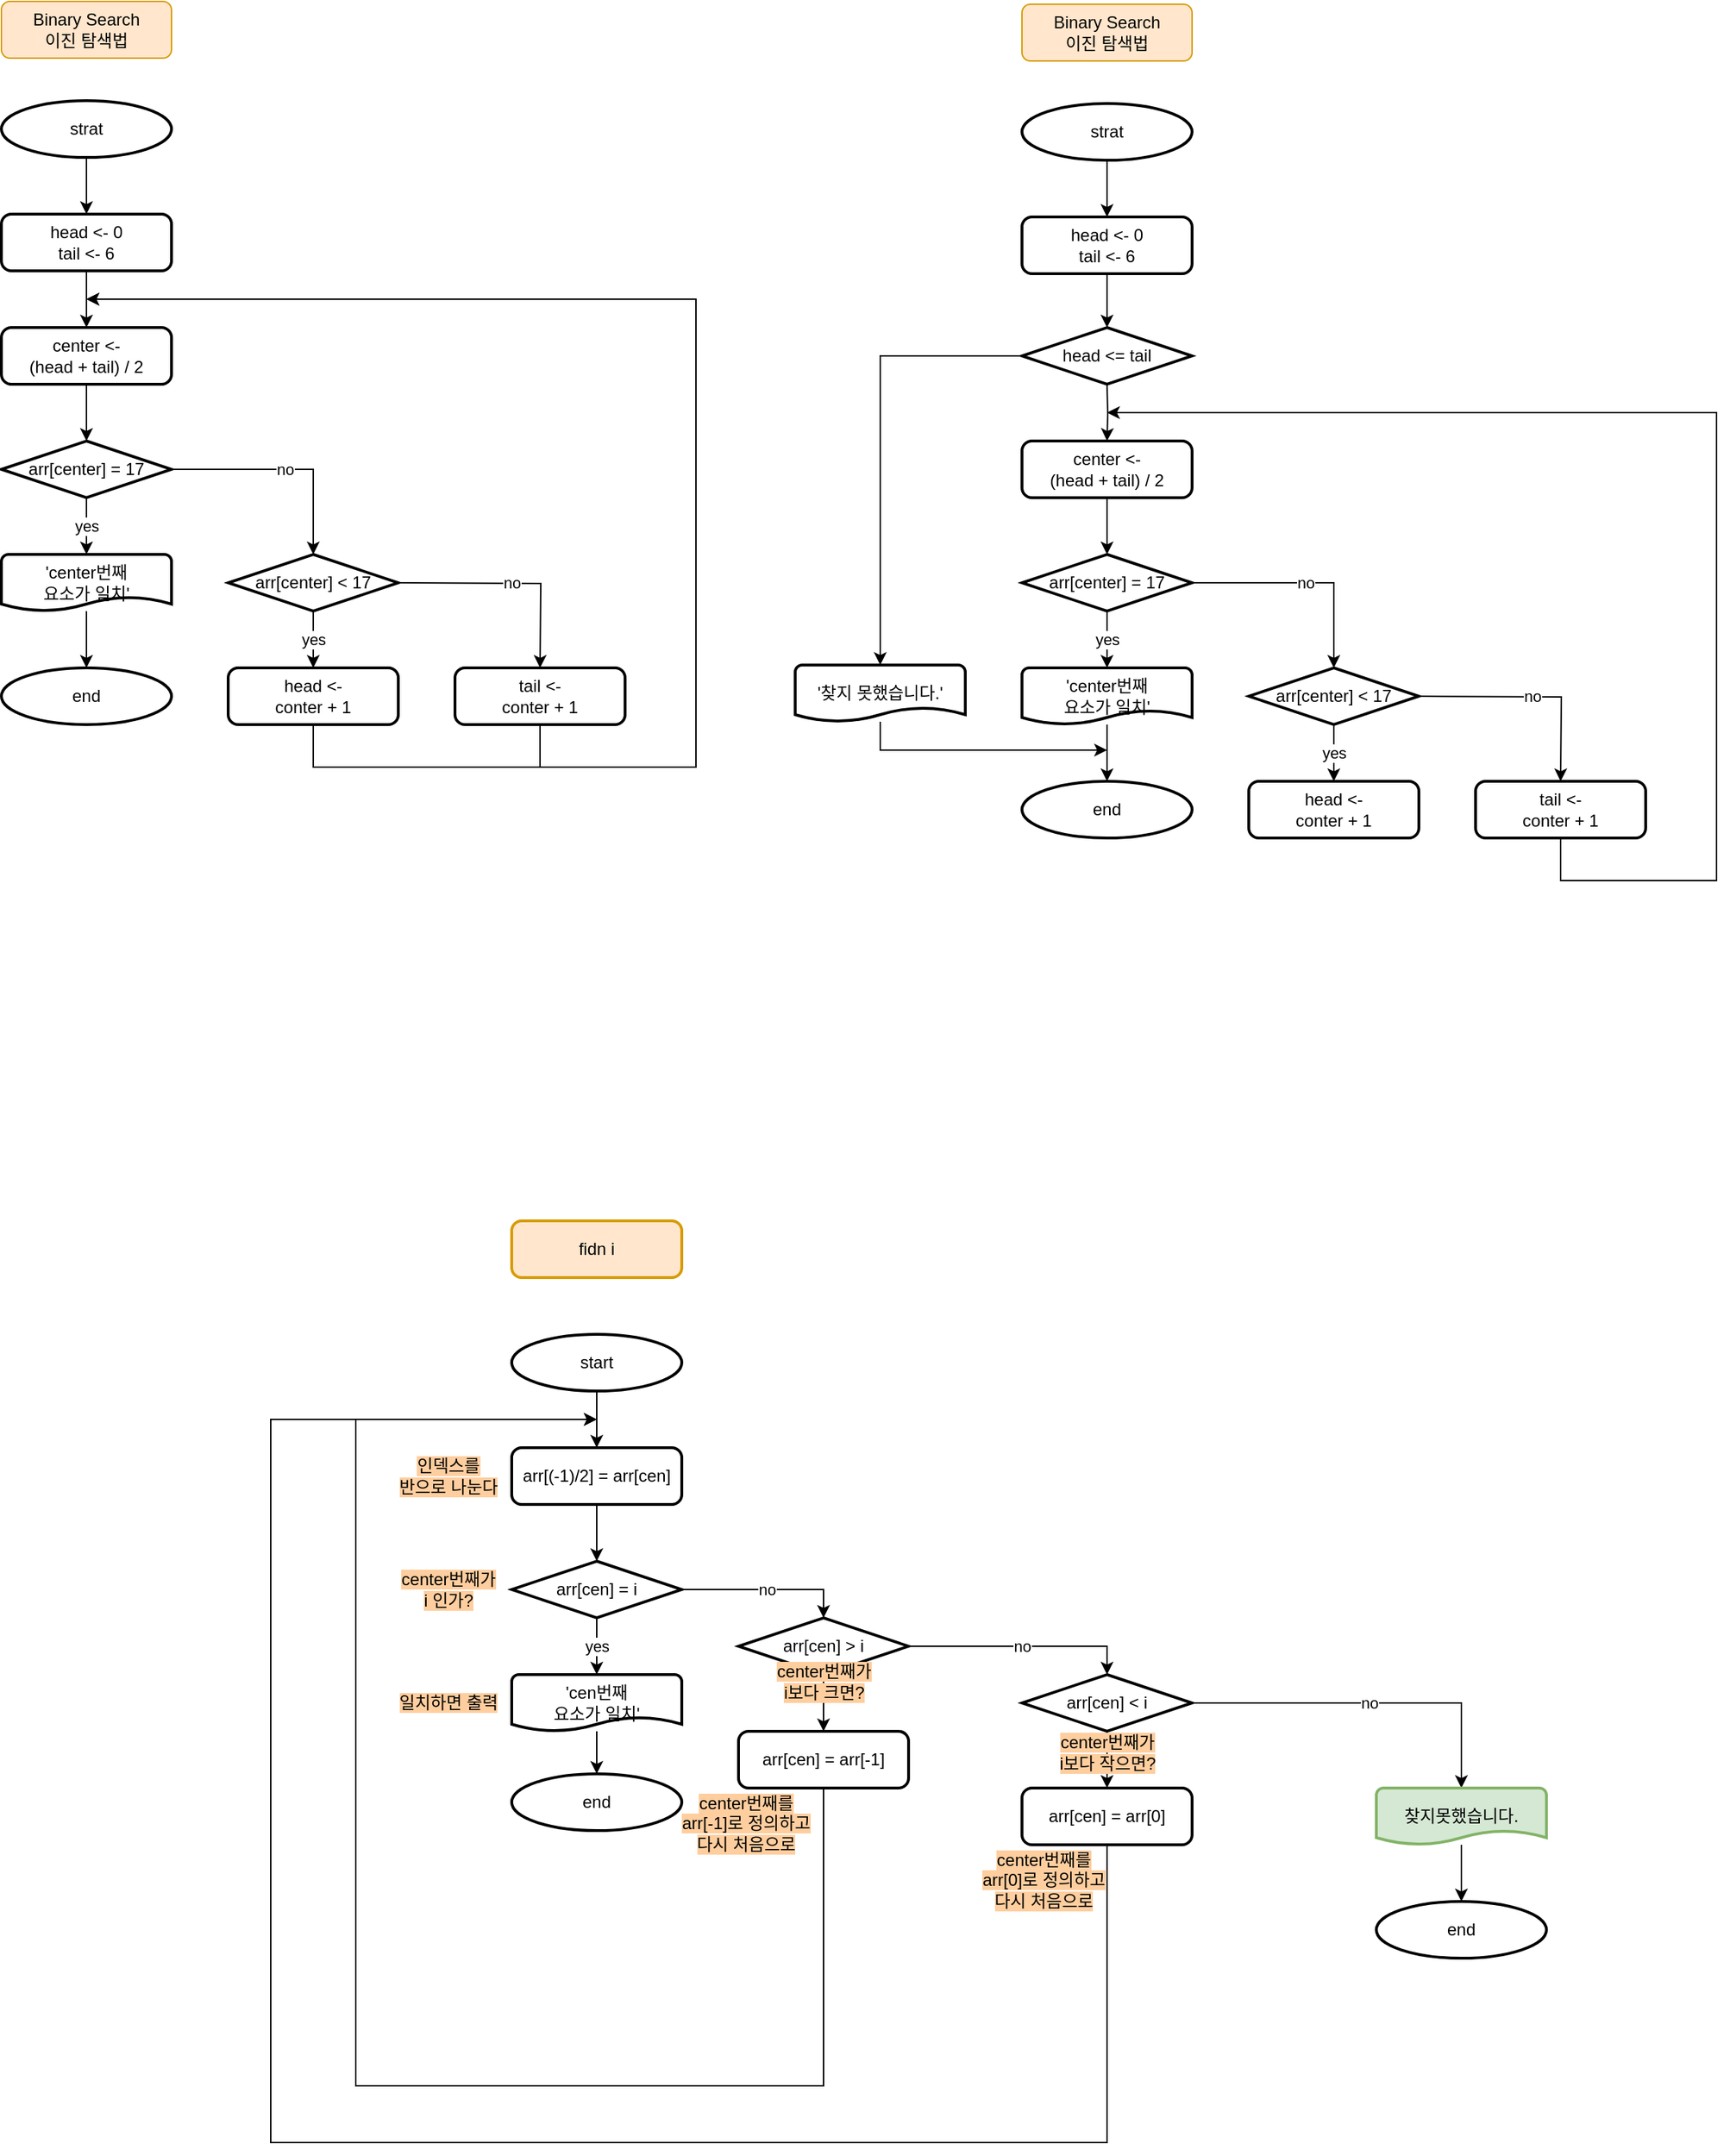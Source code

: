 <mxfile version="16.5.1" type="device"><diagram id="zjb-j-Lszzqp5ShaYzPg" name="페이지-1"><mxGraphModel dx="1273" dy="811" grid="1" gridSize="10" guides="1" tooltips="1" connect="1" arrows="1" fold="1" page="1" pageScale="1" pageWidth="2339" pageHeight="3300" math="0" shadow="0"><root><mxCell id="0"/><mxCell id="1" parent="0"/><mxCell id="QwRYAZOp8x4Vnk97pRgA-1" value="" style="edgeStyle=orthogonalEdgeStyle;rounded=0;orthogonalLoop=1;jettySize=auto;html=1;" parent="1" source="QwRYAZOp8x4Vnk97pRgA-2" target="QwRYAZOp8x4Vnk97pRgA-5" edge="1"><mxGeometry relative="1" as="geometry"/></mxCell><mxCell id="QwRYAZOp8x4Vnk97pRgA-2" value="strat" style="strokeWidth=2;html=1;shape=mxgraph.flowchart.start_1;whiteSpace=wrap;" parent="1" vertex="1"><mxGeometry x="40" y="80" width="120" height="40" as="geometry"/></mxCell><mxCell id="QwRYAZOp8x4Vnk97pRgA-3" value="end" style="strokeWidth=2;html=1;shape=mxgraph.flowchart.start_1;whiteSpace=wrap;" parent="1" vertex="1"><mxGeometry x="40" y="480" width="120" height="40" as="geometry"/></mxCell><mxCell id="QwRYAZOp8x4Vnk97pRgA-4" value="" style="edgeStyle=orthogonalEdgeStyle;rounded=0;orthogonalLoop=1;jettySize=auto;html=1;" parent="1" source="QwRYAZOp8x4Vnk97pRgA-5" target="QwRYAZOp8x4Vnk97pRgA-7" edge="1"><mxGeometry relative="1" as="geometry"/></mxCell><mxCell id="QwRYAZOp8x4Vnk97pRgA-5" value="head &amp;lt;- 0&lt;br&gt;tail &amp;lt;- 6" style="rounded=1;whiteSpace=wrap;html=1;absoluteArcSize=1;arcSize=14;strokeWidth=2;" parent="1" vertex="1"><mxGeometry x="40" y="160" width="120" height="40" as="geometry"/></mxCell><mxCell id="QwRYAZOp8x4Vnk97pRgA-15" value="" style="edgeStyle=orthogonalEdgeStyle;rounded=0;orthogonalLoop=1;jettySize=auto;html=1;" parent="1" source="QwRYAZOp8x4Vnk97pRgA-7" target="QwRYAZOp8x4Vnk97pRgA-14" edge="1"><mxGeometry relative="1" as="geometry"/></mxCell><mxCell id="QwRYAZOp8x4Vnk97pRgA-7" value="center &amp;lt;-&lt;br&gt;(head + tail) / 2" style="rounded=1;whiteSpace=wrap;html=1;absoluteArcSize=1;arcSize=14;strokeWidth=2;" parent="1" vertex="1"><mxGeometry x="40" y="240" width="120" height="40" as="geometry"/></mxCell><mxCell id="QwRYAZOp8x4Vnk97pRgA-16" value="" style="edgeStyle=orthogonalEdgeStyle;rounded=0;orthogonalLoop=1;jettySize=auto;html=1;" parent="1" source="QwRYAZOp8x4Vnk97pRgA-9" target="QwRYAZOp8x4Vnk97pRgA-3" edge="1"><mxGeometry relative="1" as="geometry"/></mxCell><mxCell id="QwRYAZOp8x4Vnk97pRgA-9" value="'center번째&lt;br&gt;요소가 일치'&lt;span style=&quot;color: rgba(0 , 0 , 0 , 0) ; font-family: monospace ; font-size: 0px&quot;&gt;%3CmxGraphModel%3E%3Croot%3E%3CmxCell%20id%3D%220%22%2F%3E%3CmxCell%20id%3D%221%22%20parent%3D%220%22%2F%3E%3CmxCell%20id%3D%222%22%20value%3D%22a%20%26amp%3Bgt%3B%20b%22%20style%3D%22strokeWidth%3D2%3Bhtml%3D1%3Bshape%3Dmxgraph.flowchart.decision%3BwhiteSpace%3Dwrap%3B%22%20vertex%3D%221%22%20parent%3D%221%22%3E%3CmxGeometry%20x%3D%22340%22%20y%3D%22810%22%20width%3D%22120%22%20height%3D%2240%22%20as%3D%22geometry%22%2F%3E%3C%2FmxCell%3E%3C%2Froot%3E%3C%2FmxGraphModel%3E&lt;/span&gt;" style="strokeWidth=2;html=1;shape=mxgraph.flowchart.document2;whiteSpace=wrap;size=0.25;" parent="1" vertex="1"><mxGeometry x="40" y="400" width="120" height="40" as="geometry"/></mxCell><mxCell id="QwRYAZOp8x4Vnk97pRgA-17" value="yes" style="edgeStyle=orthogonalEdgeStyle;rounded=0;orthogonalLoop=1;jettySize=auto;html=1;" parent="1" source="QwRYAZOp8x4Vnk97pRgA-14" target="QwRYAZOp8x4Vnk97pRgA-9" edge="1"><mxGeometry relative="1" as="geometry"/></mxCell><mxCell id="QwRYAZOp8x4Vnk97pRgA-22" value="no" style="edgeStyle=orthogonalEdgeStyle;rounded=0;orthogonalLoop=1;jettySize=auto;html=1;entryX=0.5;entryY=0;entryDx=0;entryDy=0;entryPerimeter=0;" parent="1" source="QwRYAZOp8x4Vnk97pRgA-14" target="QwRYAZOp8x4Vnk97pRgA-19" edge="1"><mxGeometry relative="1" as="geometry"/></mxCell><mxCell id="QwRYAZOp8x4Vnk97pRgA-14" value="arr[center] = 17" style="strokeWidth=2;html=1;shape=mxgraph.flowchart.decision;whiteSpace=wrap;" parent="1" vertex="1"><mxGeometry x="40" y="320" width="120" height="40" as="geometry"/></mxCell><mxCell id="QwRYAZOp8x4Vnk97pRgA-18" value="Binary Search&lt;br&gt;이진 탐색법" style="rounded=1;whiteSpace=wrap;html=1;fillColor=#ffe6cc;strokeColor=#d79b00;" parent="1" vertex="1"><mxGeometry x="40" y="10" width="120" height="40" as="geometry"/></mxCell><mxCell id="QwRYAZOp8x4Vnk97pRgA-21" value="yes" style="edgeStyle=orthogonalEdgeStyle;rounded=0;orthogonalLoop=1;jettySize=auto;html=1;" parent="1" source="QwRYAZOp8x4Vnk97pRgA-19" target="QwRYAZOp8x4Vnk97pRgA-20" edge="1"><mxGeometry relative="1" as="geometry"/></mxCell><mxCell id="QwRYAZOp8x4Vnk97pRgA-19" value="arr[center] &amp;lt; 17" style="strokeWidth=2;html=1;shape=mxgraph.flowchart.decision;whiteSpace=wrap;" parent="1" vertex="1"><mxGeometry x="200" y="400" width="120" height="40" as="geometry"/></mxCell><mxCell id="QwRYAZOp8x4Vnk97pRgA-25" style="edgeStyle=orthogonalEdgeStyle;rounded=0;orthogonalLoop=1;jettySize=auto;html=1;" parent="1" source="QwRYAZOp8x4Vnk97pRgA-20" edge="1"><mxGeometry relative="1" as="geometry"><mxPoint x="100" y="220" as="targetPoint"/><Array as="points"><mxPoint x="260" y="550"/><mxPoint x="530" y="550"/><mxPoint x="530" y="220"/></Array></mxGeometry></mxCell><mxCell id="QwRYAZOp8x4Vnk97pRgA-20" value="head &amp;lt;-&lt;br&gt;conter + 1" style="rounded=1;whiteSpace=wrap;html=1;absoluteArcSize=1;arcSize=14;strokeWidth=2;" parent="1" vertex="1"><mxGeometry x="200" y="480" width="120" height="40" as="geometry"/></mxCell><mxCell id="QwRYAZOp8x4Vnk97pRgA-26" style="edgeStyle=orthogonalEdgeStyle;rounded=0;orthogonalLoop=1;jettySize=auto;html=1;" parent="1" source="QwRYAZOp8x4Vnk97pRgA-23" edge="1"><mxGeometry relative="1" as="geometry"><mxPoint x="100" y="220" as="targetPoint"/><Array as="points"><mxPoint x="420" y="550"/><mxPoint x="530" y="550"/><mxPoint x="530" y="220"/></Array></mxGeometry></mxCell><mxCell id="QwRYAZOp8x4Vnk97pRgA-23" value="tail &amp;lt;-&lt;br&gt;conter + 1" style="rounded=1;whiteSpace=wrap;html=1;absoluteArcSize=1;arcSize=14;strokeWidth=2;" parent="1" vertex="1"><mxGeometry x="360" y="480" width="120" height="40" as="geometry"/></mxCell><mxCell id="QwRYAZOp8x4Vnk97pRgA-24" value="no" style="edgeStyle=orthogonalEdgeStyle;rounded=0;orthogonalLoop=1;jettySize=auto;html=1;entryX=0.5;entryY=0;entryDx=0;entryDy=0;entryPerimeter=0;" parent="1" edge="1"><mxGeometry relative="1" as="geometry"><mxPoint x="320" y="420" as="sourcePoint"/><mxPoint x="420" y="480" as="targetPoint"/></mxGeometry></mxCell><mxCell id="QwRYAZOp8x4Vnk97pRgA-27" value="" style="edgeStyle=orthogonalEdgeStyle;rounded=0;orthogonalLoop=1;jettySize=auto;html=1;" parent="1" source="QwRYAZOp8x4Vnk97pRgA-28" target="QwRYAZOp8x4Vnk97pRgA-31" edge="1"><mxGeometry relative="1" as="geometry"/></mxCell><mxCell id="QwRYAZOp8x4Vnk97pRgA-28" value="strat" style="strokeWidth=2;html=1;shape=mxgraph.flowchart.start_1;whiteSpace=wrap;" parent="1" vertex="1"><mxGeometry x="760" y="82" width="120" height="40" as="geometry"/></mxCell><mxCell id="QwRYAZOp8x4Vnk97pRgA-29" value="end" style="strokeWidth=2;html=1;shape=mxgraph.flowchart.start_1;whiteSpace=wrap;" parent="1" vertex="1"><mxGeometry x="760" y="560" width="120" height="40" as="geometry"/></mxCell><mxCell id="QwRYAZOp8x4Vnk97pRgA-30" value="" style="edgeStyle=orthogonalEdgeStyle;rounded=0;orthogonalLoop=1;jettySize=auto;html=1;" parent="1" target="QwRYAZOp8x4Vnk97pRgA-33" edge="1"><mxGeometry relative="1" as="geometry"><mxPoint x="820" y="280" as="sourcePoint"/></mxGeometry></mxCell><mxCell id="QwRYAZOp8x4Vnk97pRgA-50" value="" style="edgeStyle=orthogonalEdgeStyle;rounded=0;orthogonalLoop=1;jettySize=auto;html=1;" parent="1" source="QwRYAZOp8x4Vnk97pRgA-31" target="QwRYAZOp8x4Vnk97pRgA-49" edge="1"><mxGeometry relative="1" as="geometry"/></mxCell><mxCell id="QwRYAZOp8x4Vnk97pRgA-31" value="head &amp;lt;- 0&lt;br&gt;tail &amp;lt;- 6" style="rounded=1;whiteSpace=wrap;html=1;absoluteArcSize=1;arcSize=14;strokeWidth=2;" parent="1" vertex="1"><mxGeometry x="760" y="162" width="120" height="40" as="geometry"/></mxCell><mxCell id="QwRYAZOp8x4Vnk97pRgA-32" value="" style="edgeStyle=orthogonalEdgeStyle;rounded=0;orthogonalLoop=1;jettySize=auto;html=1;" parent="1" source="QwRYAZOp8x4Vnk97pRgA-33" target="QwRYAZOp8x4Vnk97pRgA-38" edge="1"><mxGeometry relative="1" as="geometry"/></mxCell><mxCell id="QwRYAZOp8x4Vnk97pRgA-33" value="center &amp;lt;-&lt;br&gt;(head + tail) / 2" style="rounded=1;whiteSpace=wrap;html=1;absoluteArcSize=1;arcSize=14;strokeWidth=2;" parent="1" vertex="1"><mxGeometry x="760" y="320" width="120" height="40" as="geometry"/></mxCell><mxCell id="QwRYAZOp8x4Vnk97pRgA-34" value="" style="edgeStyle=orthogonalEdgeStyle;rounded=0;orthogonalLoop=1;jettySize=auto;html=1;" parent="1" source="QwRYAZOp8x4Vnk97pRgA-35" target="QwRYAZOp8x4Vnk97pRgA-29" edge="1"><mxGeometry relative="1" as="geometry"/></mxCell><mxCell id="QwRYAZOp8x4Vnk97pRgA-35" value="'center번째&lt;br&gt;요소가 일치'&lt;span style=&quot;color: rgba(0 , 0 , 0 , 0) ; font-family: monospace ; font-size: 0px&quot;&gt;%3CmxGraphModel%3E%3Croot%3E%3CmxCell%20id%3D%220%22%2F%3E%3CmxCell%20id%3D%221%22%20parent%3D%220%22%2F%3E%3CmxCell%20id%3D%222%22%20value%3D%22a%20%26amp%3Bgt%3B%20b%22%20style%3D%22strokeWidth%3D2%3Bhtml%3D1%3Bshape%3Dmxgraph.flowchart.decision%3BwhiteSpace%3Dwrap%3B%22%20vertex%3D%221%22%20parent%3D%221%22%3E%3CmxGeometry%20x%3D%22340%22%20y%3D%22810%22%20width%3D%22120%22%20height%3D%2240%22%20as%3D%22geometry%22%2F%3E%3C%2FmxCell%3E%3C%2Froot%3E%3C%2FmxGraphModel%3E&lt;/span&gt;" style="strokeWidth=2;html=1;shape=mxgraph.flowchart.document2;whiteSpace=wrap;size=0.25;" parent="1" vertex="1"><mxGeometry x="760" y="480" width="120" height="40" as="geometry"/></mxCell><mxCell id="QwRYAZOp8x4Vnk97pRgA-36" value="yes" style="edgeStyle=orthogonalEdgeStyle;rounded=0;orthogonalLoop=1;jettySize=auto;html=1;" parent="1" source="QwRYAZOp8x4Vnk97pRgA-38" target="QwRYAZOp8x4Vnk97pRgA-35" edge="1"><mxGeometry relative="1" as="geometry"/></mxCell><mxCell id="QwRYAZOp8x4Vnk97pRgA-37" value="no" style="edgeStyle=orthogonalEdgeStyle;rounded=0;orthogonalLoop=1;jettySize=auto;html=1;entryX=0.5;entryY=0;entryDx=0;entryDy=0;entryPerimeter=0;" parent="1" source="QwRYAZOp8x4Vnk97pRgA-38" target="QwRYAZOp8x4Vnk97pRgA-41" edge="1"><mxGeometry relative="1" as="geometry"/></mxCell><mxCell id="QwRYAZOp8x4Vnk97pRgA-38" value="arr[center] = 17" style="strokeWidth=2;html=1;shape=mxgraph.flowchart.decision;whiteSpace=wrap;" parent="1" vertex="1"><mxGeometry x="760" y="400" width="120" height="40" as="geometry"/></mxCell><mxCell id="QwRYAZOp8x4Vnk97pRgA-39" value="Binary Search&lt;br&gt;이진 탐색법" style="rounded=1;whiteSpace=wrap;html=1;fillColor=#ffe6cc;strokeColor=#d79b00;" parent="1" vertex="1"><mxGeometry x="760" y="12" width="120" height="40" as="geometry"/></mxCell><mxCell id="QwRYAZOp8x4Vnk97pRgA-40" value="yes" style="edgeStyle=orthogonalEdgeStyle;rounded=0;orthogonalLoop=1;jettySize=auto;html=1;" parent="1" source="QwRYAZOp8x4Vnk97pRgA-41" target="QwRYAZOp8x4Vnk97pRgA-43" edge="1"><mxGeometry relative="1" as="geometry"/></mxCell><mxCell id="QwRYAZOp8x4Vnk97pRgA-41" value="arr[center] &amp;lt; 17" style="strokeWidth=2;html=1;shape=mxgraph.flowchart.decision;whiteSpace=wrap;" parent="1" vertex="1"><mxGeometry x="920" y="480" width="120" height="40" as="geometry"/></mxCell><mxCell id="QwRYAZOp8x4Vnk97pRgA-43" value="head &amp;lt;-&lt;br&gt;conter + 1" style="rounded=1;whiteSpace=wrap;html=1;absoluteArcSize=1;arcSize=14;strokeWidth=2;" parent="1" vertex="1"><mxGeometry x="920" y="560" width="120" height="40" as="geometry"/></mxCell><mxCell id="QwRYAZOp8x4Vnk97pRgA-44" style="edgeStyle=orthogonalEdgeStyle;rounded=0;orthogonalLoop=1;jettySize=auto;html=1;" parent="1" source="QwRYAZOp8x4Vnk97pRgA-45" edge="1"><mxGeometry relative="1" as="geometry"><mxPoint x="820" y="300" as="targetPoint"/><Array as="points"><mxPoint x="1140" y="630"/><mxPoint x="1250" y="630"/><mxPoint x="1250" y="300"/></Array></mxGeometry></mxCell><mxCell id="QwRYAZOp8x4Vnk97pRgA-45" value="tail &amp;lt;-&lt;br&gt;conter + 1" style="rounded=1;whiteSpace=wrap;html=1;absoluteArcSize=1;arcSize=14;strokeWidth=2;" parent="1" vertex="1"><mxGeometry x="1080" y="560" width="120" height="40" as="geometry"/></mxCell><mxCell id="QwRYAZOp8x4Vnk97pRgA-46" value="no" style="edgeStyle=orthogonalEdgeStyle;rounded=0;orthogonalLoop=1;jettySize=auto;html=1;entryX=0.5;entryY=0;entryDx=0;entryDy=0;entryPerimeter=0;" parent="1" edge="1"><mxGeometry relative="1" as="geometry"><mxPoint x="1040" y="500" as="sourcePoint"/><mxPoint x="1140" y="560" as="targetPoint"/></mxGeometry></mxCell><mxCell id="QwRYAZOp8x4Vnk97pRgA-48" style="edgeStyle=orthogonalEdgeStyle;rounded=0;orthogonalLoop=1;jettySize=auto;html=1;" parent="1" source="QwRYAZOp8x4Vnk97pRgA-47" edge="1"><mxGeometry relative="1" as="geometry"><mxPoint x="820" y="538" as="targetPoint"/><Array as="points"><mxPoint x="660" y="538"/></Array></mxGeometry></mxCell><mxCell id="QwRYAZOp8x4Vnk97pRgA-47" value="'찾지 못했습니다.'" style="strokeWidth=2;html=1;shape=mxgraph.flowchart.document2;whiteSpace=wrap;size=0.25;" parent="1" vertex="1"><mxGeometry x="600" y="478" width="120" height="40" as="geometry"/></mxCell><mxCell id="QwRYAZOp8x4Vnk97pRgA-51" style="edgeStyle=orthogonalEdgeStyle;rounded=0;orthogonalLoop=1;jettySize=auto;html=1;" parent="1" source="QwRYAZOp8x4Vnk97pRgA-49" target="QwRYAZOp8x4Vnk97pRgA-47" edge="1"><mxGeometry relative="1" as="geometry"/></mxCell><mxCell id="QwRYAZOp8x4Vnk97pRgA-49" value="head &amp;lt;= tail" style="strokeWidth=2;html=1;shape=mxgraph.flowchart.decision;whiteSpace=wrap;" parent="1" vertex="1"><mxGeometry x="760" y="240" width="120" height="40" as="geometry"/></mxCell><mxCell id="539EeB1gBhVk76D_e2B1-17" value="" style="edgeStyle=orthogonalEdgeStyle;rounded=0;orthogonalLoop=1;jettySize=auto;html=1;" edge="1" parent="1" source="539EeB1gBhVk76D_e2B1-1" target="539EeB1gBhVk76D_e2B1-5"><mxGeometry relative="1" as="geometry"/></mxCell><mxCell id="539EeB1gBhVk76D_e2B1-1" value="start" style="strokeWidth=2;html=1;shape=mxgraph.flowchart.start_1;whiteSpace=wrap;" vertex="1" parent="1"><mxGeometry x="400" y="950" width="120" height="40" as="geometry"/></mxCell><mxCell id="539EeB1gBhVk76D_e2B1-2" value="fidn i" style="rounded=1;whiteSpace=wrap;html=1;absoluteArcSize=1;arcSize=14;strokeWidth=2;fillColor=#ffe6cc;strokeColor=#d79b00;" vertex="1" parent="1"><mxGeometry x="400" y="870" width="120" height="40" as="geometry"/></mxCell><mxCell id="539EeB1gBhVk76D_e2B1-48" style="edgeStyle=orthogonalEdgeStyle;rounded=0;orthogonalLoop=1;jettySize=auto;html=1;" edge="1" parent="1" source="539EeB1gBhVk76D_e2B1-3" target="539EeB1gBhVk76D_e2B1-47"><mxGeometry relative="1" as="geometry"/></mxCell><mxCell id="539EeB1gBhVk76D_e2B1-3" value="'cen번째&lt;br&gt;요소가 일치'&lt;span style=&quot;color: rgba(0 , 0 , 0 , 0) ; font-family: monospace ; font-size: 0px&quot;&gt;%3CmxGraphModel%3E%3Croot%3E%3CmxCell%20id%3D%220%22%2F%3E%3CmxCell%20id%3D%221%22%20parent%3D%220%22%2F%3E%3CmxCell%20id%3D%222%22%20value%3D%22a%20%26amp%3Bgt%3B%20b%22%20style%3D%22strokeWidth%3D2%3Bhtml%3D1%3Bshape%3Dmxgraph.flowchart.decision%3BwhiteSpace%3Dwrap%3B%22%20vertex%3D%221%22%20parent%3D%221%22%3E%3CmxGeometry%20x%3D%22340%22%20y%3D%22810%22%20width%3D%22120%22%20height%3D%2240%22%20as%3D%22geometry%22%2F%3E%3C%2FmxCell%3E%3C%2Froot%3E%3C%2FmxGraphModel%3E&lt;/span&gt;" style="strokeWidth=2;html=1;shape=mxgraph.flowchart.document2;whiteSpace=wrap;size=0.25;" vertex="1" parent="1"><mxGeometry x="400" y="1190" width="120" height="40" as="geometry"/></mxCell><mxCell id="539EeB1gBhVk76D_e2B1-8" value="no" style="edgeStyle=orthogonalEdgeStyle;rounded=0;orthogonalLoop=1;jettySize=auto;html=1;entryX=0.5;entryY=0;entryDx=0;entryDy=0;entryPerimeter=0;" edge="1" parent="1" source="539EeB1gBhVk76D_e2B1-4"><mxGeometry relative="1" as="geometry"><mxPoint x="620" y="1150" as="targetPoint"/><Array as="points"><mxPoint x="620" y="1130"/></Array></mxGeometry></mxCell><mxCell id="539EeB1gBhVk76D_e2B1-19" value="yes" style="edgeStyle=orthogonalEdgeStyle;rounded=0;orthogonalLoop=1;jettySize=auto;html=1;" edge="1" parent="1" source="539EeB1gBhVk76D_e2B1-4" target="539EeB1gBhVk76D_e2B1-3"><mxGeometry relative="1" as="geometry"/></mxCell><mxCell id="539EeB1gBhVk76D_e2B1-4" value="arr[cen] = i" style="strokeWidth=2;html=1;shape=mxgraph.flowchart.decision;whiteSpace=wrap;" vertex="1" parent="1"><mxGeometry x="400" y="1110" width="120" height="40" as="geometry"/></mxCell><mxCell id="539EeB1gBhVk76D_e2B1-18" value="" style="edgeStyle=orthogonalEdgeStyle;rounded=0;orthogonalLoop=1;jettySize=auto;html=1;" edge="1" parent="1" source="539EeB1gBhVk76D_e2B1-5" target="539EeB1gBhVk76D_e2B1-4"><mxGeometry relative="1" as="geometry"/></mxCell><mxCell id="539EeB1gBhVk76D_e2B1-5" value="arr[(-1)/2] = arr[cen]" style="rounded=1;whiteSpace=wrap;html=1;absoluteArcSize=1;arcSize=14;strokeWidth=2;" vertex="1" parent="1"><mxGeometry x="400" y="1030" width="120" height="40" as="geometry"/></mxCell><mxCell id="539EeB1gBhVk76D_e2B1-11" value="end" style="strokeWidth=2;html=1;shape=mxgraph.flowchart.start_1;whiteSpace=wrap;" vertex="1" parent="1"><mxGeometry x="1010" y="1350" width="120" height="40" as="geometry"/></mxCell><mxCell id="539EeB1gBhVk76D_e2B1-15" value="arr[cen] = arr[-1]" style="rounded=1;whiteSpace=wrap;html=1;absoluteArcSize=1;arcSize=14;strokeWidth=2;" vertex="1" parent="1"><mxGeometry x="560" y="1230" width="120" height="40" as="geometry"/></mxCell><mxCell id="539EeB1gBhVk76D_e2B1-30" value="" style="edgeStyle=orthogonalEdgeStyle;rounded=0;orthogonalLoop=1;jettySize=auto;html=1;" edge="1" parent="1" source="539EeB1gBhVk76D_e2B1-23" target="539EeB1gBhVk76D_e2B1-29"><mxGeometry relative="1" as="geometry"/></mxCell><mxCell id="539EeB1gBhVk76D_e2B1-39" value="no" style="edgeStyle=orthogonalEdgeStyle;rounded=0;orthogonalLoop=1;jettySize=auto;html=1;entryX=0.5;entryY=0;entryDx=0;entryDy=0;entryPerimeter=0;" edge="1" parent="1" source="539EeB1gBhVk76D_e2B1-23" target="539EeB1gBhVk76D_e2B1-40"><mxGeometry relative="1" as="geometry"><mxPoint x="1050" y="1210" as="targetPoint"/></mxGeometry></mxCell><mxCell id="539EeB1gBhVk76D_e2B1-23" value="arr[cen] &amp;lt; i" style="strokeWidth=2;html=1;shape=mxgraph.flowchart.decision;whiteSpace=wrap;" vertex="1" parent="1"><mxGeometry x="760" y="1190" width="120" height="40" as="geometry"/></mxCell><mxCell id="539EeB1gBhVk76D_e2B1-26" value="" style="edgeStyle=orthogonalEdgeStyle;rounded=0;orthogonalLoop=1;jettySize=auto;html=1;" edge="1" parent="1" source="539EeB1gBhVk76D_e2B1-25" target="539EeB1gBhVk76D_e2B1-15"><mxGeometry relative="1" as="geometry"/></mxCell><mxCell id="539EeB1gBhVk76D_e2B1-27" value="no" style="edgeStyle=orthogonalEdgeStyle;rounded=0;orthogonalLoop=1;jettySize=auto;html=1;entryX=0.5;entryY=0;entryDx=0;entryDy=0;entryPerimeter=0;" edge="1" parent="1" source="539EeB1gBhVk76D_e2B1-25" target="539EeB1gBhVk76D_e2B1-23"><mxGeometry relative="1" as="geometry"/></mxCell><mxCell id="539EeB1gBhVk76D_e2B1-25" value="arr[cen] &amp;gt; i" style="strokeWidth=2;html=1;shape=mxgraph.flowchart.decision;whiteSpace=wrap;" vertex="1" parent="1"><mxGeometry x="560" y="1150" width="120" height="40" as="geometry"/></mxCell><mxCell id="539EeB1gBhVk76D_e2B1-29" value="arr[cen] = arr[0]" style="rounded=1;whiteSpace=wrap;html=1;absoluteArcSize=1;arcSize=14;strokeWidth=2;" vertex="1" parent="1"><mxGeometry x="760" y="1270" width="120" height="40" as="geometry"/></mxCell><mxCell id="539EeB1gBhVk76D_e2B1-32" value="&lt;span style=&quot;background-color: rgb(255 , 206 , 159)&quot;&gt;인덱스를&lt;br&gt;반으로 나눈다&lt;/span&gt;" style="text;html=1;align=center;verticalAlign=middle;resizable=0;points=[];autosize=1;strokeColor=none;fillColor=none;" vertex="1" parent="1"><mxGeometry x="310" y="1035" width="90" height="30" as="geometry"/></mxCell><mxCell id="539EeB1gBhVk76D_e2B1-33" value="&lt;span style=&quot;background-color: rgb(255 , 206 , 159)&quot;&gt;center번째가&lt;br&gt;i 인가?&lt;br&gt;&lt;/span&gt;" style="text;html=1;align=center;verticalAlign=middle;resizable=0;points=[];autosize=1;strokeColor=none;fillColor=none;" vertex="1" parent="1"><mxGeometry x="310" y="1115" width="90" height="30" as="geometry"/></mxCell><mxCell id="539EeB1gBhVk76D_e2B1-34" value="&lt;span style=&quot;background-color: rgb(255 , 206 , 159)&quot;&gt;일치하면 출력&lt;br&gt;&lt;/span&gt;" style="text;html=1;align=center;verticalAlign=middle;resizable=0;points=[];autosize=1;strokeColor=none;fillColor=none;" vertex="1" parent="1"><mxGeometry x="310" y="1200" width="90" height="20" as="geometry"/></mxCell><mxCell id="539EeB1gBhVk76D_e2B1-35" value="&lt;span style=&quot;background-color: rgb(255 , 206 , 159)&quot;&gt;center번째가&lt;br&gt;i보다 크면?&lt;br&gt;&lt;/span&gt;" style="text;html=1;align=center;verticalAlign=middle;resizable=0;points=[];autosize=1;strokeColor=none;fillColor=none;" vertex="1" parent="1"><mxGeometry x="575" y="1180" width="90" height="30" as="geometry"/></mxCell><mxCell id="539EeB1gBhVk76D_e2B1-44" style="edgeStyle=orthogonalEdgeStyle;rounded=0;orthogonalLoop=1;jettySize=auto;html=1;exitX=0.5;exitY=1;exitDx=0;exitDy=0;" edge="1" parent="1" source="539EeB1gBhVk76D_e2B1-15"><mxGeometry relative="1" as="geometry"><mxPoint x="460" y="1010" as="targetPoint"/><Array as="points"><mxPoint x="620" y="1480"/><mxPoint x="290" y="1480"/><mxPoint x="290" y="1010"/></Array></mxGeometry></mxCell><mxCell id="539EeB1gBhVk76D_e2B1-36" value="&lt;span style=&quot;background-color: rgb(255 , 206 , 159)&quot;&gt;center번째를&lt;br&gt;arr[-1]로 정의하고&lt;br&gt;다시 처음으로&lt;br&gt;&lt;/span&gt;" style="text;html=1;align=center;verticalAlign=middle;resizable=0;points=[];autosize=1;strokeColor=none;fillColor=none;" vertex="1" parent="1"><mxGeometry x="510" y="1270" width="110" height="50" as="geometry"/></mxCell><mxCell id="539EeB1gBhVk76D_e2B1-37" value="&lt;span style=&quot;background-color: rgb(255 , 206 , 159)&quot;&gt;center번째가&lt;br&gt;i보다 작으면?&lt;br&gt;&lt;/span&gt;" style="text;html=1;align=center;verticalAlign=middle;resizable=0;points=[];autosize=1;strokeColor=none;fillColor=none;" vertex="1" parent="1"><mxGeometry x="775" y="1230" width="90" height="30" as="geometry"/></mxCell><mxCell id="539EeB1gBhVk76D_e2B1-38" value="&lt;span style=&quot;background-color: rgb(255 , 206 , 159)&quot;&gt;center번째를&lt;br&gt;arr[0]로 정의하고&lt;br&gt;다시 처음으로&lt;br&gt;&lt;/span&gt;" style="text;html=1;align=center;verticalAlign=middle;resizable=0;points=[];autosize=1;strokeColor=none;fillColor=none;" vertex="1" parent="1"><mxGeometry x="720" y="1310" width="110" height="50" as="geometry"/></mxCell><mxCell id="539EeB1gBhVk76D_e2B1-50" value="" style="edgeStyle=orthogonalEdgeStyle;rounded=0;orthogonalLoop=1;jettySize=auto;html=1;" edge="1" parent="1" source="539EeB1gBhVk76D_e2B1-40" target="539EeB1gBhVk76D_e2B1-11"><mxGeometry relative="1" as="geometry"/></mxCell><mxCell id="539EeB1gBhVk76D_e2B1-40" value="찾지못했습니다." style="strokeWidth=2;html=1;shape=mxgraph.flowchart.document2;whiteSpace=wrap;size=0.25;fillColor=#d5e8d4;strokeColor=#82b366;" vertex="1" parent="1"><mxGeometry x="1010" y="1270" width="120" height="40" as="geometry"/></mxCell><mxCell id="539EeB1gBhVk76D_e2B1-46" style="edgeStyle=orthogonalEdgeStyle;rounded=0;orthogonalLoop=1;jettySize=auto;html=1;exitX=0.5;exitY=1;exitDx=0;exitDy=0;" edge="1" parent="1"><mxGeometry relative="1" as="geometry"><mxPoint x="460" y="1010" as="targetPoint"/><mxPoint x="820" y="1310.0" as="sourcePoint"/><Array as="points"><mxPoint x="820" y="1520"/><mxPoint x="230" y="1520"/><mxPoint x="230" y="1010"/></Array></mxGeometry></mxCell><mxCell id="539EeB1gBhVk76D_e2B1-47" value="end" style="strokeWidth=2;html=1;shape=mxgraph.flowchart.start_1;whiteSpace=wrap;" vertex="1" parent="1"><mxGeometry x="400" y="1260" width="120" height="40" as="geometry"/></mxCell></root></mxGraphModel></diagram></mxfile>
